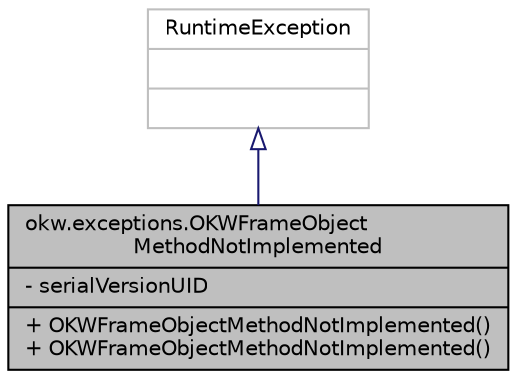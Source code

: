 digraph "okw.exceptions.OKWFrameObjectMethodNotImplemented"
{
 // INTERACTIVE_SVG=YES
 // LATEX_PDF_SIZE
  edge [fontname="Helvetica",fontsize="10",labelfontname="Helvetica",labelfontsize="10"];
  node [fontname="Helvetica",fontsize="10",shape=record];
  Node2 [label="{okw.exceptions.OKWFrameObject\lMethodNotImplemented\n|- serialVersionUID\l|+ OKWFrameObjectMethodNotImplemented()\l+ OKWFrameObjectMethodNotImplemented()\l}",height=0.2,width=0.4,color="black", fillcolor="grey75", style="filled", fontcolor="black",tooltip="Die Ausnahme OKWFrameObjectMethodNotImplemented wird ausgelöst, wenn im Frame Objekt eine gegebene Me..."];
  Node3 -> Node2 [dir="back",color="midnightblue",fontsize="10",style="solid",arrowtail="onormal",fontname="Helvetica"];
  Node3 [label="{RuntimeException\n||}",height=0.2,width=0.4,color="grey75", fillcolor="white", style="filled",tooltip=" "];
}
